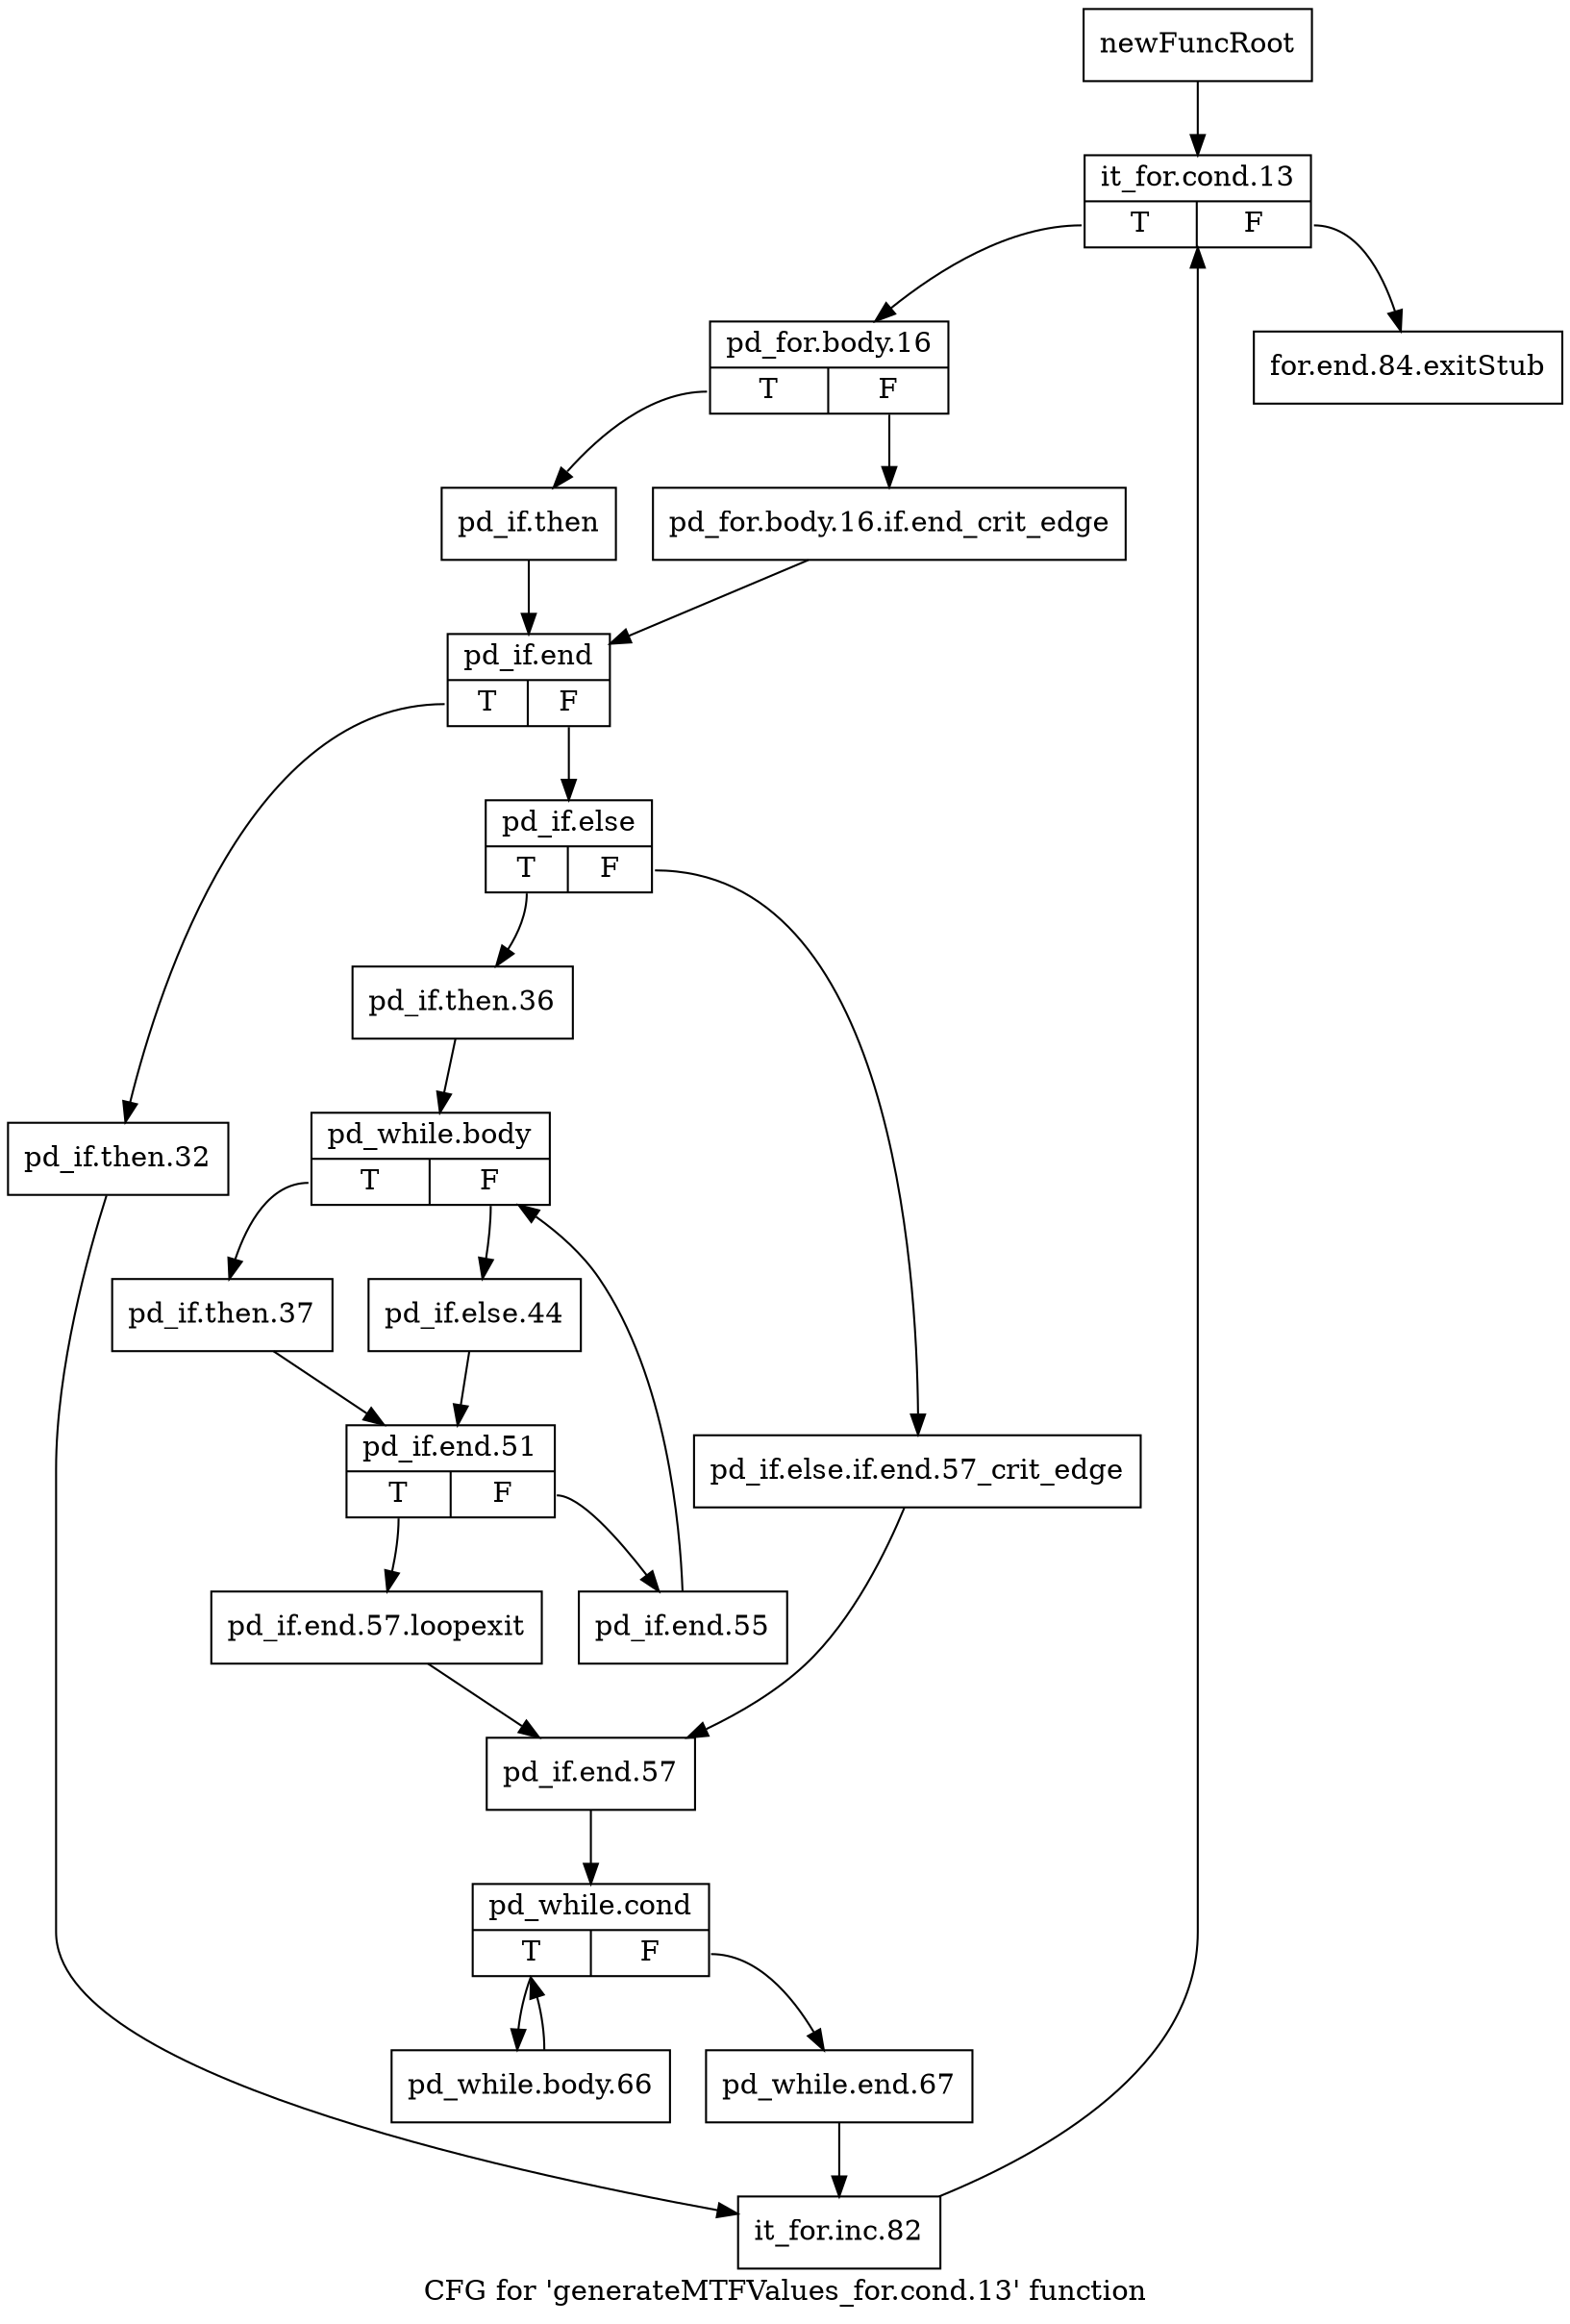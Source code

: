 digraph "CFG for 'generateMTFValues_for.cond.13' function" {
	label="CFG for 'generateMTFValues_for.cond.13' function";

	Node0x1896c10 [shape=record,label="{newFuncRoot}"];
	Node0x1896c10 -> Node0x1896cb0;
	Node0x1896c60 [shape=record,label="{for.end.84.exitStub}"];
	Node0x1896cb0 [shape=record,label="{it_for.cond.13|{<s0>T|<s1>F}}"];
	Node0x1896cb0:s0 -> Node0x1896d00;
	Node0x1896cb0:s1 -> Node0x1896c60;
	Node0x1896d00 [shape=record,label="{pd_for.body.16|{<s0>T|<s1>F}}"];
	Node0x1896d00:s0 -> Node0x1896da0;
	Node0x1896d00:s1 -> Node0x1896d50;
	Node0x1896d50 [shape=record,label="{pd_for.body.16.if.end_crit_edge}"];
	Node0x1896d50 -> Node0x1896df0;
	Node0x1896da0 [shape=record,label="{pd_if.then}"];
	Node0x1896da0 -> Node0x1896df0;
	Node0x1896df0 [shape=record,label="{pd_if.end|{<s0>T|<s1>F}}"];
	Node0x1896df0:s0 -> Node0x1897250;
	Node0x1896df0:s1 -> Node0x1896e40;
	Node0x1896e40 [shape=record,label="{pd_if.else|{<s0>T|<s1>F}}"];
	Node0x1896e40:s0 -> Node0x1896ee0;
	Node0x1896e40:s1 -> Node0x1896e90;
	Node0x1896e90 [shape=record,label="{pd_if.else.if.end.57_crit_edge}"];
	Node0x1896e90 -> Node0x1897110;
	Node0x1896ee0 [shape=record,label="{pd_if.then.36}"];
	Node0x1896ee0 -> Node0x1896f30;
	Node0x1896f30 [shape=record,label="{pd_while.body|{<s0>T|<s1>F}}"];
	Node0x1896f30:s0 -> Node0x1896fd0;
	Node0x1896f30:s1 -> Node0x1896f80;
	Node0x1896f80 [shape=record,label="{pd_if.else.44}"];
	Node0x1896f80 -> Node0x1897020;
	Node0x1896fd0 [shape=record,label="{pd_if.then.37}"];
	Node0x1896fd0 -> Node0x1897020;
	Node0x1897020 [shape=record,label="{pd_if.end.51|{<s0>T|<s1>F}}"];
	Node0x1897020:s0 -> Node0x18970c0;
	Node0x1897020:s1 -> Node0x1897070;
	Node0x1897070 [shape=record,label="{pd_if.end.55}"];
	Node0x1897070 -> Node0x1896f30;
	Node0x18970c0 [shape=record,label="{pd_if.end.57.loopexit}"];
	Node0x18970c0 -> Node0x1897110;
	Node0x1897110 [shape=record,label="{pd_if.end.57}"];
	Node0x1897110 -> Node0x1897160;
	Node0x1897160 [shape=record,label="{pd_while.cond|{<s0>T|<s1>F}}"];
	Node0x1897160:s0 -> Node0x1897200;
	Node0x1897160:s1 -> Node0x18971b0;
	Node0x18971b0 [shape=record,label="{pd_while.end.67}"];
	Node0x18971b0 -> Node0x18972a0;
	Node0x1897200 [shape=record,label="{pd_while.body.66}"];
	Node0x1897200 -> Node0x1897160;
	Node0x1897250 [shape=record,label="{pd_if.then.32}"];
	Node0x1897250 -> Node0x18972a0;
	Node0x18972a0 [shape=record,label="{it_for.inc.82}"];
	Node0x18972a0 -> Node0x1896cb0;
}
